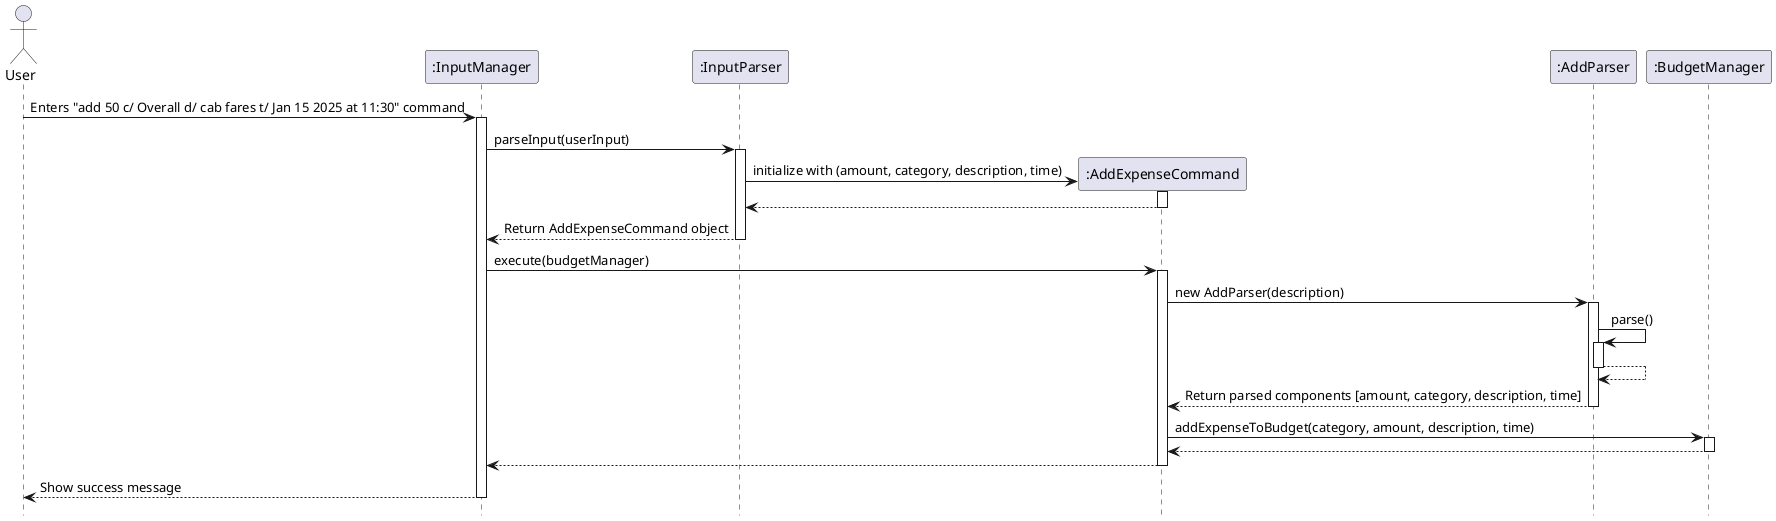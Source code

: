 @startuml
hide circle
skinparam classAttributeIconSize 0
hide footbox
actor User
participant ":InputManager" as IM
participant ":InputParser" as IP
participant ":AddExpenseCommand" as AEC
participant ":AddParser" as AP
participant ":BudgetManager" as BM



User -> IM: Enters "add 50 c/ Overall d/ cab fares t/ Jan 15 2025 at 11:30" command
activate IM
IM -> IP: parseInput(userInput)
activate IP
create AEC
IP -> AEC: initialize with (amount, category, description, time)
activate AEC
AEC --> IP
deactivate AEC
IP --> IM: Return AddExpenseCommand object
deactivate IP
IM -> AEC: execute(budgetManager)
activate AEC
AEC -> AP: new AddParser(description)
activate AP
AP -> AP: parse()
activate AP
AP --> AP
deactivate AP
AP --> AEC: Return parsed components [amount, category, description, time]
deactivate AP
box AEC #LightGreen
AEC -> BM: addExpenseToBudget(category, amount, description, time)
activate BM
BM --> AEC:
deactivate BM
AEC --> IM:
end box

deactivate AEC

IM --> User: Show success message
deactivate IM
@enduml